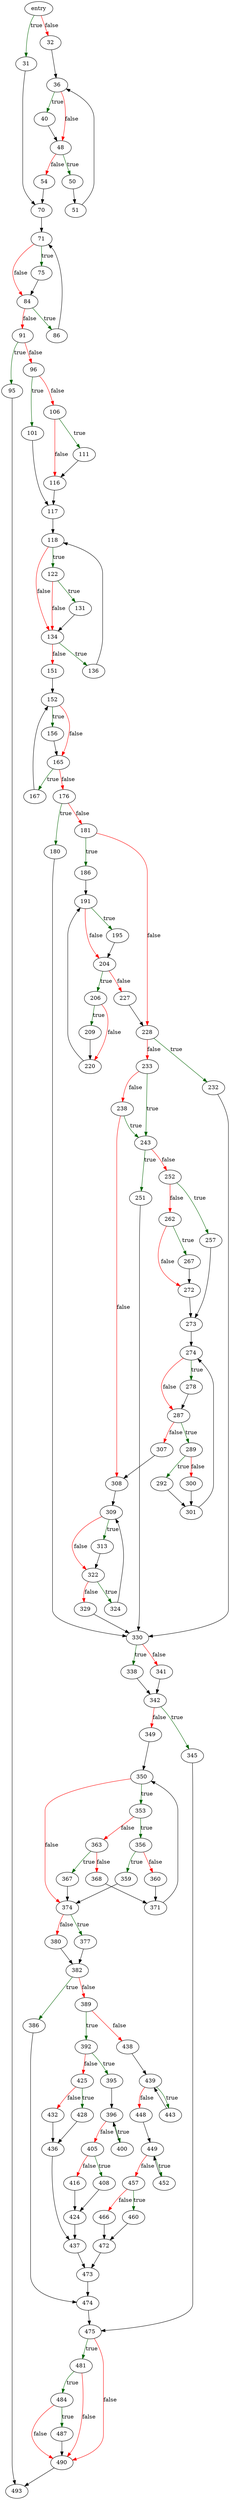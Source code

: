 digraph "sqlite3AtoF" {
	// Node definitions.
	4 [label=entry];
	31;
	32;
	36;
	40;
	48;
	50;
	51;
	54;
	70;
	71;
	75;
	84;
	86;
	91;
	95;
	96;
	101;
	106;
	111;
	116;
	117;
	118;
	122;
	131;
	134;
	136;
	151;
	152;
	156;
	165;
	167;
	176;
	180;
	181;
	186;
	191;
	195;
	204;
	206;
	209;
	220;
	227;
	228;
	232;
	233;
	238;
	243;
	251;
	252;
	257;
	262;
	267;
	272;
	273;
	274;
	278;
	287;
	289;
	292;
	300;
	301;
	307;
	308;
	309;
	313;
	322;
	324;
	329;
	330;
	338;
	341;
	342;
	345;
	349;
	350;
	353;
	356;
	359;
	360;
	363;
	367;
	368;
	371;
	374;
	377;
	380;
	382;
	386;
	389;
	392;
	395;
	396;
	400;
	405;
	408;
	416;
	424;
	425;
	428;
	432;
	436;
	437;
	438;
	439;
	443;
	448;
	449;
	452;
	457;
	460;
	466;
	472;
	473;
	474;
	475;
	481;
	484;
	487;
	490;
	493;

	// Edge definitions.
	4 -> 31 [
		color=darkgreen
		label=true
	];
	4 -> 32 [
		color=red
		label=false
	];
	31 -> 70;
	32 -> 36;
	36 -> 40 [
		color=darkgreen
		label=true
	];
	36 -> 48 [
		color=red
		label=false
	];
	40 -> 48;
	48 -> 50 [
		color=darkgreen
		label=true
	];
	48 -> 54 [
		color=red
		label=false
	];
	50 -> 51;
	51 -> 36;
	54 -> 70;
	70 -> 71;
	71 -> 75 [
		color=darkgreen
		label=true
	];
	71 -> 84 [
		color=red
		label=false
	];
	75 -> 84;
	84 -> 86 [
		color=darkgreen
		label=true
	];
	84 -> 91 [
		color=red
		label=false
	];
	86 -> 71;
	91 -> 95 [
		color=darkgreen
		label=true
	];
	91 -> 96 [
		color=red
		label=false
	];
	95 -> 493;
	96 -> 101 [
		color=darkgreen
		label=true
	];
	96 -> 106 [
		color=red
		label=false
	];
	101 -> 117;
	106 -> 111 [
		color=darkgreen
		label=true
	];
	106 -> 116 [
		color=red
		label=false
	];
	111 -> 116;
	116 -> 117;
	117 -> 118;
	118 -> 122 [
		color=darkgreen
		label=true
	];
	118 -> 134 [
		color=red
		label=false
	];
	122 -> 131 [
		color=darkgreen
		label=true
	];
	122 -> 134 [
		color=red
		label=false
	];
	131 -> 134;
	134 -> 136 [
		color=darkgreen
		label=true
	];
	134 -> 151 [
		color=red
		label=false
	];
	136 -> 118;
	151 -> 152;
	152 -> 156 [
		color=darkgreen
		label=true
	];
	152 -> 165 [
		color=red
		label=false
	];
	156 -> 165;
	165 -> 167 [
		color=darkgreen
		label=true
	];
	165 -> 176 [
		color=red
		label=false
	];
	167 -> 152;
	176 -> 180 [
		color=darkgreen
		label=true
	];
	176 -> 181 [
		color=red
		label=false
	];
	180 -> 330;
	181 -> 186 [
		color=darkgreen
		label=true
	];
	181 -> 228 [
		color=red
		label=false
	];
	186 -> 191;
	191 -> 195 [
		color=darkgreen
		label=true
	];
	191 -> 204 [
		color=red
		label=false
	];
	195 -> 204;
	204 -> 206 [
		color=darkgreen
		label=true
	];
	204 -> 227 [
		color=red
		label=false
	];
	206 -> 209 [
		color=darkgreen
		label=true
	];
	206 -> 220 [
		color=red
		label=false
	];
	209 -> 220;
	220 -> 191;
	227 -> 228;
	228 -> 232 [
		color=darkgreen
		label=true
	];
	228 -> 233 [
		color=red
		label=false
	];
	232 -> 330;
	233 -> 238 [
		color=red
		label=false
	];
	233 -> 243 [
		color=darkgreen
		label=true
	];
	238 -> 243 [
		color=darkgreen
		label=true
	];
	238 -> 308 [
		color=red
		label=false
	];
	243 -> 251 [
		color=darkgreen
		label=true
	];
	243 -> 252 [
		color=red
		label=false
	];
	251 -> 330;
	252 -> 257 [
		color=darkgreen
		label=true
	];
	252 -> 262 [
		color=red
		label=false
	];
	257 -> 273;
	262 -> 267 [
		color=darkgreen
		label=true
	];
	262 -> 272 [
		color=red
		label=false
	];
	267 -> 272;
	272 -> 273;
	273 -> 274;
	274 -> 278 [
		color=darkgreen
		label=true
	];
	274 -> 287 [
		color=red
		label=false
	];
	278 -> 287;
	287 -> 289 [
		color=darkgreen
		label=true
	];
	287 -> 307 [
		color=red
		label=false
	];
	289 -> 292 [
		color=darkgreen
		label=true
	];
	289 -> 300 [
		color=red
		label=false
	];
	292 -> 301;
	300 -> 301;
	301 -> 274;
	307 -> 308;
	308 -> 309;
	309 -> 313 [
		color=darkgreen
		label=true
	];
	309 -> 322 [
		color=red
		label=false
	];
	313 -> 322;
	322 -> 324 [
		color=darkgreen
		label=true
	];
	322 -> 329 [
		color=red
		label=false
	];
	324 -> 309;
	329 -> 330;
	330 -> 338 [
		color=darkgreen
		label=true
	];
	330 -> 341 [
		color=red
		label=false
	];
	338 -> 342;
	341 -> 342;
	342 -> 345 [
		color=darkgreen
		label=true
	];
	342 -> 349 [
		color=red
		label=false
	];
	345 -> 475;
	349 -> 350;
	350 -> 353 [
		color=darkgreen
		label=true
	];
	350 -> 374 [
		color=red
		label=false
	];
	353 -> 356 [
		color=darkgreen
		label=true
	];
	353 -> 363 [
		color=red
		label=false
	];
	356 -> 359 [
		color=darkgreen
		label=true
	];
	356 -> 360 [
		color=red
		label=false
	];
	359 -> 374;
	360 -> 371;
	363 -> 367 [
		color=darkgreen
		label=true
	];
	363 -> 368 [
		color=red
		label=false
	];
	367 -> 374;
	368 -> 371;
	371 -> 350;
	374 -> 377 [
		color=darkgreen
		label=true
	];
	374 -> 380 [
		color=red
		label=false
	];
	377 -> 382;
	380 -> 382;
	382 -> 386 [
		color=darkgreen
		label=true
	];
	382 -> 389 [
		color=red
		label=false
	];
	386 -> 474;
	389 -> 392 [
		color=darkgreen
		label=true
	];
	389 -> 438 [
		color=red
		label=false
	];
	392 -> 395 [
		color=darkgreen
		label=true
	];
	392 -> 425 [
		color=red
		label=false
	];
	395 -> 396;
	396 -> 400 [
		color=darkgreen
		label=true
	];
	396 -> 405 [
		color=red
		label=false
	];
	400 -> 396;
	405 -> 408 [
		color=darkgreen
		label=true
	];
	405 -> 416 [
		color=red
		label=false
	];
	408 -> 424;
	416 -> 424;
	424 -> 437;
	425 -> 428 [
		color=darkgreen
		label=true
	];
	425 -> 432 [
		color=red
		label=false
	];
	428 -> 436;
	432 -> 436;
	436 -> 437;
	437 -> 473;
	438 -> 439;
	439 -> 443 [
		color=darkgreen
		label=true
	];
	439 -> 448 [
		color=red
		label=false
	];
	443 -> 439;
	448 -> 449;
	449 -> 452 [
		color=darkgreen
		label=true
	];
	449 -> 457 [
		color=red
		label=false
	];
	452 -> 449;
	457 -> 460 [
		color=darkgreen
		label=true
	];
	457 -> 466 [
		color=red
		label=false
	];
	460 -> 472;
	466 -> 472;
	472 -> 473;
	473 -> 474;
	474 -> 475;
	475 -> 481 [
		color=darkgreen
		label=true
	];
	475 -> 490 [
		color=red
		label=false
	];
	481 -> 484 [
		color=darkgreen
		label=true
	];
	481 -> 490 [
		color=red
		label=false
	];
	484 -> 487 [
		color=darkgreen
		label=true
	];
	484 -> 490 [
		color=red
		label=false
	];
	487 -> 490;
	490 -> 493;
}